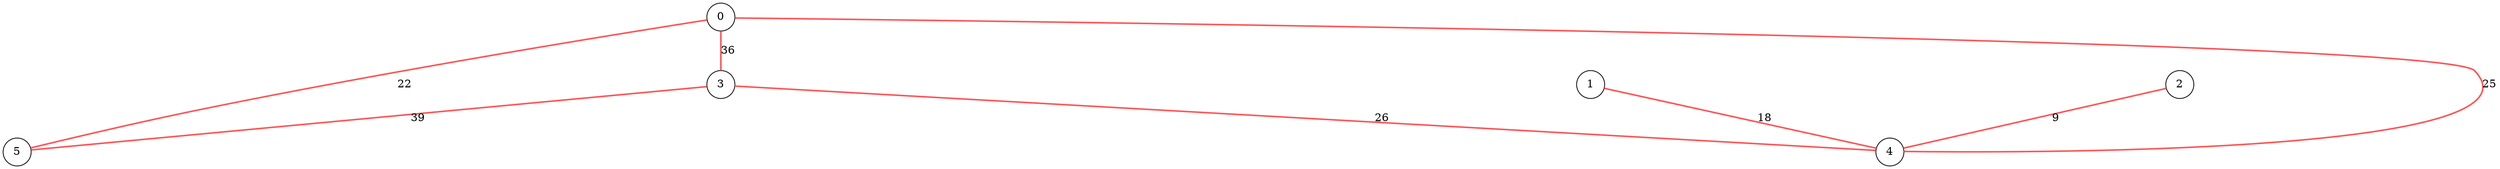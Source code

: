 graph G{
  nodesep = 10.0;
  edge [color="#ff5555"];
 0 -- 3 [style=bold,label="36"];
 0 -- 4 [style=bold,label="25"];
 0 -- 5 [style=bold,label="22"];
 1 -- 4 [style=bold,label="18"];
 2 -- 4 [style=bold,label="9"];
 3 -- 4 [style=bold,label="26"];
 3 -- 5 [style=bold,label="39"];
  2 [shape=circle];
  1 [shape=circle];
  5 [shape=circle];
  4 [shape=circle];
  3 [shape=circle];
  0 [shape=circle];
}
